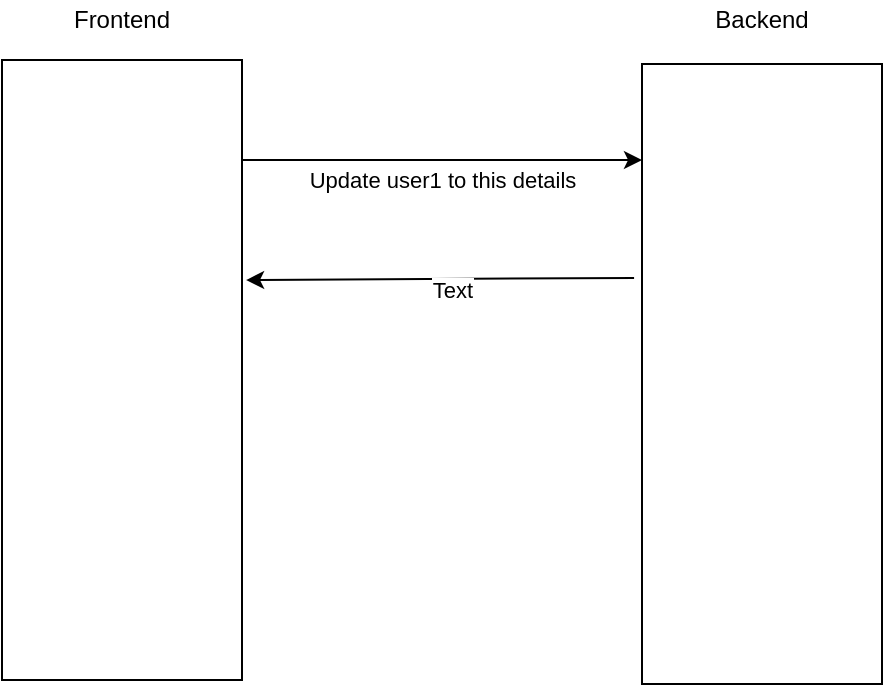 <mxfile version="13.7.9" type="embed"><diagram id="0blczrsi-l7uzIwCsz-E" name="Page-1"><mxGraphModel dx="555" dy="633" grid="1" gridSize="10" guides="1" tooltips="1" connect="1" arrows="1" fold="1" page="1" pageScale="1" pageWidth="850" pageHeight="1100" math="0" shadow="0"><root><mxCell id="0"/><mxCell id="1" parent="0"/><mxCell id="6" style="edgeStyle=orthogonalEdgeStyle;rounded=0;orthogonalLoop=1;jettySize=auto;html=1;" edge="1" parent="1"><mxGeometry relative="1" as="geometry"><mxPoint x="370" y="120" as="targetPoint"/><mxPoint x="170" y="120" as="sourcePoint"/></mxGeometry></mxCell><mxCell id="7" value="Update user1 to this details" style="edgeLabel;html=1;align=center;verticalAlign=middle;resizable=0;points=[];" vertex="1" connectable="0" parent="6"><mxGeometry x="-0.25" y="-3" relative="1" as="geometry"><mxPoint x="25" y="7" as="offset"/></mxGeometry></mxCell><mxCell id="9" value="" style="rounded=0;whiteSpace=wrap;html=1;" vertex="1" parent="1"><mxGeometry x="50" y="70" width="120" height="310" as="geometry"/></mxCell><mxCell id="10" value="" style="rounded=0;whiteSpace=wrap;html=1;" vertex="1" parent="1"><mxGeometry x="370" y="72" width="120" height="310" as="geometry"/></mxCell><mxCell id="11" value="" style="endArrow=classic;html=1;exitX=-0.033;exitY=0.345;exitDx=0;exitDy=0;exitPerimeter=0;entryX=1.017;entryY=0.355;entryDx=0;entryDy=0;entryPerimeter=0;" edge="1" parent="1" source="10" target="9"><mxGeometry width="50" height="50" relative="1" as="geometry"><mxPoint x="200" y="230" as="sourcePoint"/><mxPoint x="250" y="180" as="targetPoint"/></mxGeometry></mxCell><mxCell id="12" value="Text" style="edgeLabel;html=1;align=center;verticalAlign=middle;resizable=0;points=[];" vertex="1" connectable="0" parent="11"><mxGeometry x="-0.061" y="5" relative="1" as="geometry"><mxPoint as="offset"/></mxGeometry></mxCell><mxCell id="13" value="Backend" style="text;html=1;strokeColor=none;fillColor=none;align=center;verticalAlign=middle;whiteSpace=wrap;rounded=0;" vertex="1" parent="1"><mxGeometry x="410" y="40" width="40" height="20" as="geometry"/></mxCell><mxCell id="14" value="Frontend" style="text;html=1;strokeColor=none;fillColor=none;align=center;verticalAlign=middle;whiteSpace=wrap;rounded=0;" vertex="1" parent="1"><mxGeometry x="90" y="40" width="40" height="20" as="geometry"/></mxCell></root></mxGraphModel></diagram></mxfile>
